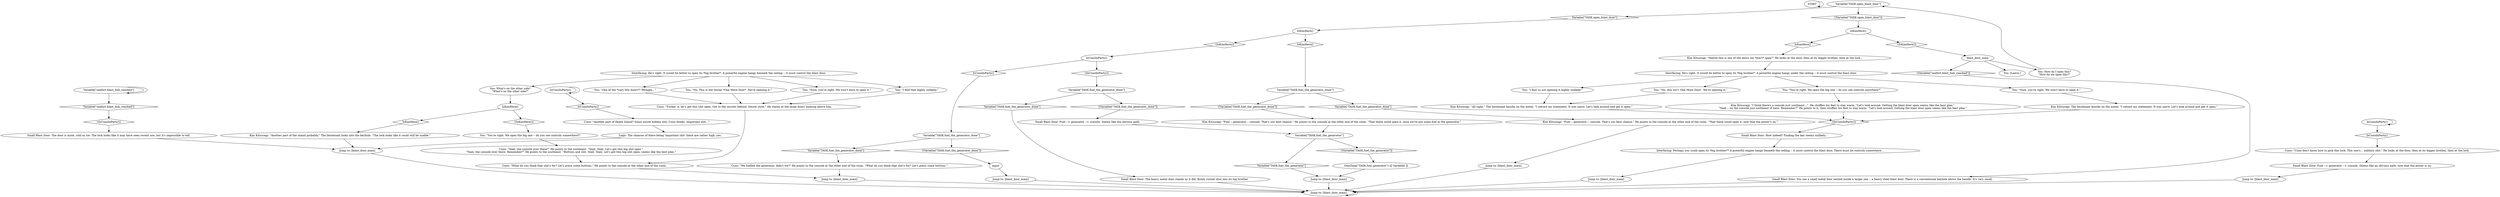 # SEAFORT INT / BLAST DOOR
# blast door interactable dialogue. (this is closed, no way to open, open from console if has fuel in)
# ==================================================
digraph G {
	  0 [label="START"];
	  1 [label="input"];
	  2 [label="Cuno: \"What do you think that shit's for? Let's press some buttons.\" He points to the console at the other end of the room."];
	  3 [label="Jump to: [blast_door_main]"];
	  4 [label="blast_door_main"];
	  5 [label="IsCunoInParty()"];
	  6 [label="IsCunoInParty()", shape=diamond];
	  7 [label="!(IsCunoInParty())", shape=diamond];
	  8 [label="Jump to: [blast_door_main]"];
	  9 [label="Variable[\"seafort.blast_hub_reached\"]"];
	  10 [label="Variable[\"seafort.blast_hub_reached\"]", shape=diamond];
	  11 [label="!(Variable[\"seafort.blast_hub_reached\"])", shape=diamond];
	  12 [label="You: What's on the other side?\n\"What's on the other side?\""];
	  13 [label="You: \"You're right. We open the big one -- do you see controls somewhere?\""];
	  14 [label="IsCunoInParty()"];
	  15 [label="IsCunoInParty()", shape=diamond];
	  16 [label="!(IsCunoInParty())", shape=diamond];
	  17 [label="Small Blast Door: The heavy metal door stands as it did, firmly rusted shut into its big brother."];
	  18 [label="Small Blast Door: Fuel --> generator --> console. Seems like an obvious path, now that the power is on."];
	  19 [label="Interfacing: He's right. It would be better to open its *big brother*. A powerful engine hangs beneath the ceiling -- it must control the blast door."];
	  20 [label="Jump to: [blast_door_main]"];
	  21 [label="You: [Leave.]"];
	  22 [label="IsKimHere()"];
	  23 [label="IsKimHere()", shape=diamond];
	  24 [label="!(IsKimHere())", shape=diamond];
	  25 [label="Kim Kitsuragi: \"Maybe this is one of the doors we *don't* open?\" He looks at the door, then at its bigger brother, then at the lock…"];
	  26 [label="Kim Kitsuragi: \"All right.\" The lieutenant knocks on the metal. \"I retract my statement. It was naive. Let's look around and get it open.\""];
	  27 [label="Interfacing: He's right. It would be better to open its *big brother*. A powerful engine hangs under the ceiling -- it must control the blast door."];
	  28 [label="You: \"No, this isn't 'One More Door'. We're opening it.\""];
	  29 [label="Jump to: [blast_door_main]"];
	  30 [label="Small Blast Door: Fuel --> generator --> console. Seems like the obvious path."];
	  31 [label="You: \"I find that highly unlikely.\""];
	  32 [label="IsKimHere()"];
	  33 [label="IsKimHere()", shape=diamond];
	  34 [label="!(IsKimHere())", shape=diamond];
	  35 [label="You: \"One of the *very few doors*? Perhaps...\""];
	  36 [label="Cuno: \"Fuckin' A, let's get this shit open. Get to the secrets behind. Secret style.\" He stares at the large doors looming above him."];
	  37 [label="Kim Kitsuragi: \"Fuel -- generator -- console. That's our best chance.\" He points to the console at the other end of the room. \"That there could open it, now that the power's on.\""];
	  38 [label="Cuno: \"Yeah, the console over there?\" He points to the southeast. \"Yeah. Yeah. Let's get this big shit open.\"\n\"Yeah, the console over there. Remember?\" He points to the southeast. \"Buttons and shit. Yeah. Yeah. Let's get this big shit open, seems like the best plan.\""];
	  39 [label="Kim Kitsuragi: \"Another part of the island probably.\" The lieutenant looks into the keyhole. \"The lock looks like it could still be usable.\""];
	  40 [label="Jump to: [blast_door_main]"];
	  41 [label="Interfacing: Perhaps you could open its *big brother*? A powerful engine hangs beneath the ceiling -- it must control the blast door. There must be controls somewhere..."];
	  42 [label="Variable[\"TASK.open_blast_door\"]"];
	  43 [label="Variable[\"TASK.open_blast_door\"]", shape=diamond];
	  44 [label="!(Variable[\"TASK.open_blast_door\"])", shape=diamond];
	  45 [label="IsKimHere()"];
	  46 [label="IsKimHere()", shape=diamond];
	  47 [label="!(IsKimHere())", shape=diamond];
	  48 [label="Jump to: [blast_door_main]"];
	  49 [label="Cuno: \"We fuelled the generator, didn't we?\" He points to the console at the other end of the room. \"What do you think that shit's for? Let's press some buttons.\""];
	  50 [label="Jump to: [blast_door_main]"];
	  51 [label="You: \"Sure, you're right. We won't have to open it.\""];
	  52 [label="Kim Kitsuragi: \"I think there's a console just southeast...\"  He shuffles his feet to stay warm. \"Let's look around. Getting the blast door open seems like the best plan.\"\n\"Yeah -- on the console just southeast of here. Remember?\" He points to it, then shuffles his feet to stay warm. \"Let's look around. Getting the blast door open seems like the best plan.\""];
	  53 [label="Kim Kitsuragi: \"Fuel -- generator -- console. That's our best chance.\" He points to the console at the other end of the room. \"That there could open it, once we've put some fuel in the generator.\""];
	  54 [label="Small Blast Door: How indeed? Finding the key seems unlikely..."];
	  55 [label="You: \"No. This is the titular *One More Door*. We're opening it.\""];
	  56 [label="Variable[\"TASK.fuel_the_generator\"]"];
	  57 [label="Variable[\"TASK.fuel_the_generator\"]", shape=diamond];
	  58 [label="!(Variable[\"TASK.fuel_the_generator\"])", shape=diamond];
	  59 [label="Variable[\"TASK.fuel_the_generator_done\"]"];
	  60 [label="Variable[\"TASK.fuel_the_generator_done\"]", shape=diamond];
	  61 [label="!(Variable[\"TASK.fuel_the_generator_done\"])", shape=diamond];
	  62 [label="Kim Kitsuragi: The lieutenant knocks on the metal. \"I retract my statement. It was naive. Let's look around and get it open.\""];
	  63 [label="You: \"You're right. We open the big one -- do you see controls anywhere?\""];
	  64 [label="Variable[\"TASK.fuel_the_generator_done\"]"];
	  65 [label="Variable[\"TASK.fuel_the_generator_done\"]", shape=diamond];
	  66 [label="!(Variable[\"TASK.fuel_the_generator_done\"])", shape=diamond];
	  67 [label="You: \"Sure, you're right. We won't have to open it.\""];
	  68 [label="You: \"I find us not opening it highly unlikely.\""];
	  69 [label="Cuno: \"Cuno don't know how to pick this lock. This one's... military shit.\" He looks at the door, then at its bigger brother, then at the lock."];
	  70 [label="Logic: The chances of there being 'important shit' there are rather high, yes."];
	  71 [label="You: How do I open this?\n\"How do we open this?\""];
	  72 [label="Cuno: \"Another part of Death Island? Some secret hidden shit, Cuno thinks. Important shit...\""];
	  73 [label="Variable[\"TASK.fuel_the_generator_done\"]"];
	  74 [label="Variable[\"TASK.fuel_the_generator_done\"]", shape=diamond];
	  75 [label="!(Variable[\"TASK.fuel_the_generator_done\"])", shape=diamond];
	  76 [label="Small Blast Door: The door is mute, cold as ice. The lock looks like it may have seen recent use, but it's impossible to tell."];
	  77 [label="GainTask(\"TASK.fuel_generator\")--[[ Variable[ ]]"];
	  78 [label="Small Blast Door: You see a small metal door nested inside a larger one -- a heavy steel blast door. There is a conventional keyhole above the handle. It's very small."];
	  79 [label="IsCunoInParty()"];
	  80 [label="IsCunoInParty()", shape=diamond];
	  81 [label="!(IsCunoInParty())", shape=diamond];
	  82 [label="Jump to: [blast_door_main]"];
	  0 -> 0
	  1 -> 8
	  2 -> 50
	  3 -> 3
	  4 -> 11
	  4 -> 21
	  4 -> 71
	  5 -> 5
	  5 -> 6
	  6 -> 69
	  7 -> 54
	  8 -> 3
	  9 -> 9
	  9 -> 10
	  10 -> 16
	  11 -> 78
	  12 -> 22
	  13 -> 38
	  14 -> 14
	  14 -> 15
	  15 -> 72
	  16 -> 76
	  17 -> 3
	  18 -> 20
	  19 -> 67
	  19 -> 35
	  19 -> 12
	  19 -> 55
	  19 -> 31
	  20 -> 3
	  22 -> 24
	  22 -> 23
	  23 -> 39
	  24 -> 13
	  25 -> 27
	  26 -> 7
	  27 -> 51
	  27 -> 28
	  27 -> 68
	  27 -> 63
	  28 -> 26
	  29 -> 3
	  30 -> 56
	  31 -> 36
	  32 -> 33
	  32 -> 34
	  33 -> 25
	  34 -> 4
	  35 -> 36
	  36 -> 2
	  37 -> 29
	  38 -> 2
	  39 -> 40
	  40 -> 3
	  41 -> 48
	  42 -> 43
	  42 -> 44
	  43 -> 45
	  44 -> 32
	  45 -> 46
	  45 -> 47
	  46 -> 64
	  47 -> 79
	  48 -> 3
	  49 -> 50
	  50 -> 3
	  51 -> 62
	  52 -> 7
	  53 -> 56
	  54 -> 41
	  55 -> 36
	  56 -> 57
	  56 -> 58
	  57 -> 82
	  58 -> 77
	  59 -> 60
	  59 -> 61
	  60 -> 49
	  61 -> 1
	  62 -> 7
	  63 -> 52
	  64 -> 65
	  64 -> 66
	  65 -> 37
	  66 -> 53
	  67 -> 36
	  68 -> 26
	  69 -> 18
	  70 -> 40
	  71 -> 42
	  72 -> 70
	  73 -> 74
	  73 -> 75
	  74 -> 17
	  75 -> 30
	  76 -> 40
	  77 -> 82
	  78 -> 3
	  79 -> 80
	  79 -> 81
	  80 -> 59
	  81 -> 73
	  82 -> 3
}


